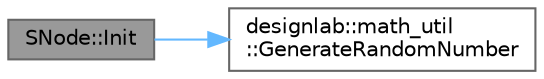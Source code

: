 digraph "SNode::Init"
{
 // LATEX_PDF_SIZE
  bgcolor="transparent";
  edge [fontname=Helvetica,fontsize=10,labelfontname=Helvetica,labelfontsize=10];
  node [fontname=Helvetica,fontsize=10,shape=box,height=0.2,width=0.4];
  rankdir="LR";
  Node1 [id="Node000001",label="SNode::Init",height=0.2,width=0.4,color="gray40", fillcolor="grey60", style="filled", fontcolor="black",tooltip="初期化関数"];
  Node1 -> Node2 [id="edge1_Node000001_Node000002",color="steelblue1",style="solid",tooltip=" "];
  Node2 [id="Node000002",label="designlab::math_util\l::GenerateRandomNumber",height=0.2,width=0.4,color="grey40", fillcolor="white", style="filled",URL="$namespacedesignlab_1_1math__util.html#ac99502fcbcdd8d97f727f1d488b707a3",tooltip="指定した範囲内の乱数を生成する．"];
}
